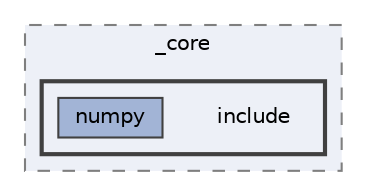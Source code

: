 digraph "env/lib/python3.12/site-packages/numpy/_core/include"
{
 // LATEX_PDF_SIZE
  bgcolor="transparent";
  edge [fontname=Helvetica,fontsize=10,labelfontname=Helvetica,labelfontsize=10];
  node [fontname=Helvetica,fontsize=10,shape=box,height=0.2,width=0.4];
  compound=true
  subgraph clusterdir_b22f85b950d8f6200a0f02c335cae479 {
    graph [ bgcolor="#edf0f7", pencolor="grey50", label="_core", fontname=Helvetica,fontsize=10 style="filled,dashed", URL="dir_b22f85b950d8f6200a0f02c335cae479.html",tooltip=""]
  subgraph clusterdir_c43e16c22095737fa24c5964672fc2f9 {
    graph [ bgcolor="#edf0f7", pencolor="grey25", label="", fontname=Helvetica,fontsize=10 style="filled,bold", URL="dir_c43e16c22095737fa24c5964672fc2f9.html",tooltip=""]
    dir_c43e16c22095737fa24c5964672fc2f9 [shape=plaintext, label="include"];
  dir_5909a9986d55b3d208095ca15c184f57 [label="numpy", fillcolor="#a2b4d6", color="grey25", style="filled", URL="dir_5909a9986d55b3d208095ca15c184f57.html",tooltip=""];
  }
  }
}
